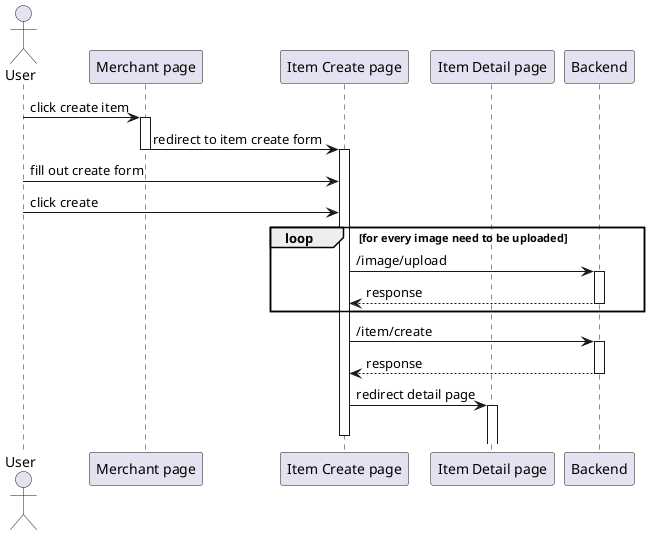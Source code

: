 @startuml create item
'autonumber 1.1.1

actor User as u

' Box "front end"
participant "Merchant page" as merchant
participant "Item Create page" as createpage
participant "Item Detail page" as detail
' end box

participant "Backend" as be

u -> merchant++ : click create item
merchant -> createpage --++ : redirect to item create form

u -> createpage : fill out create form
u -> createpage : click create

loop for every image need to be uploaded
createpage -> be++ : /image/upload
return response
end

createpage -> be++ : /item/create
return response

createpage -> detail++-- : redirect detail page

@enduml